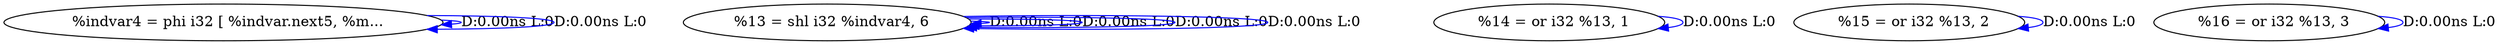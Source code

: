 digraph {
Node0x3366220[label="  %indvar4 = phi i32 [ %indvar.next5, %m..."];
Node0x3366220 -> Node0x3366220[label="D:0.00ns L:0",color=blue];
Node0x3366220 -> Node0x3366220[label="D:0.00ns L:0",color=blue];
Node0x3366300[label="  %13 = shl i32 %indvar4, 6"];
Node0x3366300 -> Node0x3366300[label="D:0.00ns L:0",color=blue];
Node0x3366300 -> Node0x3366300[label="D:0.00ns L:0",color=blue];
Node0x3366300 -> Node0x3366300[label="D:0.00ns L:0",color=blue];
Node0x3366300 -> Node0x3366300[label="D:0.00ns L:0",color=blue];
Node0x33663e0[label="  %14 = or i32 %13, 1"];
Node0x33663e0 -> Node0x33663e0[label="D:0.00ns L:0",color=blue];
Node0x33664c0[label="  %15 = or i32 %13, 2"];
Node0x33664c0 -> Node0x33664c0[label="D:0.00ns L:0",color=blue];
Node0x33665a0[label="  %16 = or i32 %13, 3"];
Node0x33665a0 -> Node0x33665a0[label="D:0.00ns L:0",color=blue];
}
